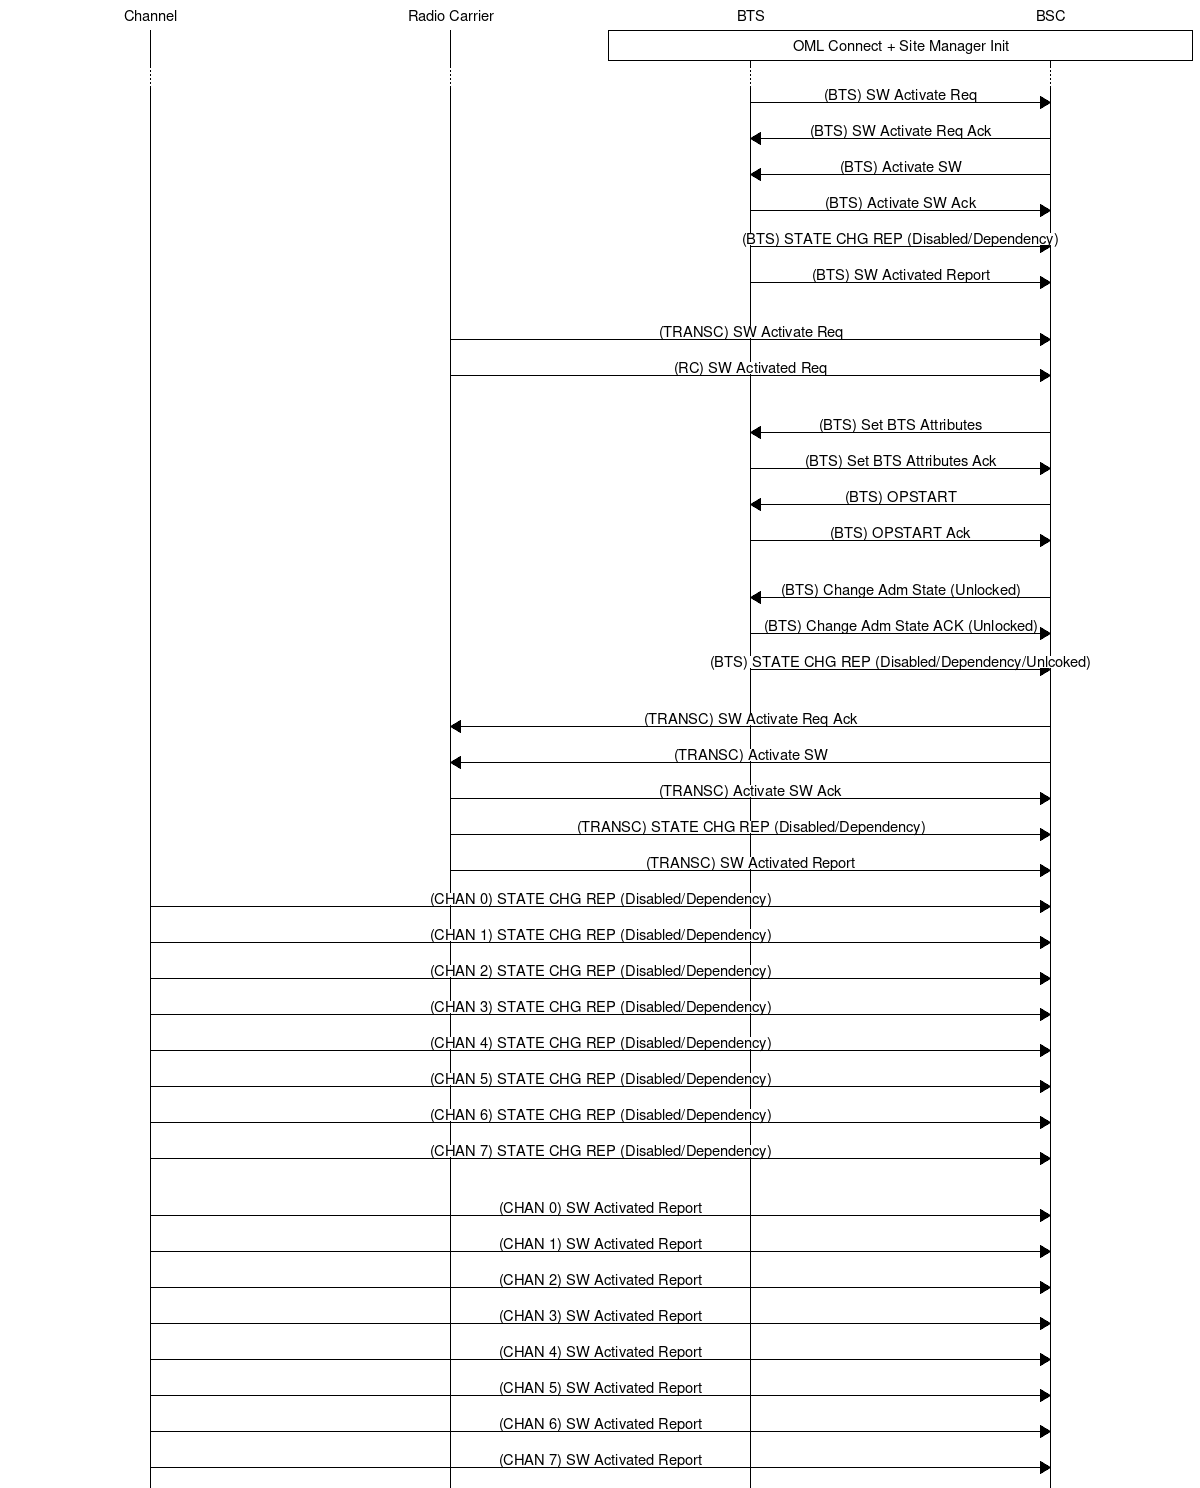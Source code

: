 msc {
	hscale = 2;

	chan [label="Channel"], rc [label="Radio Carrier"], bts [label="BTS"], bsc [label="BSC"];

	bts box bsc [label="OML Connect + Site Manager Init"];
	...;
	bts => bsc  [label="(BTS) SW Activate Req"];
	bts <= bsc  [label="(BTS) SW Activate Req Ack"];
	bts <= bsc  [label="(BTS) Activate SW"];
	bts => bsc  [label="(BTS) Activate SW Ack"];
	bts => bsc  [label="(BTS) STATE CHG REP (Disabled/Dependency)"];
	bts => bsc  [label="(BTS) SW Activated Report"];
	|||;
	rc => bsc   [label="(TRANSC) SW Activate Req"];
	rc => bsc   [label="(RC) SW Activated Req"];
	|||;
	bts <= bsc  [label="(BTS) Set BTS Attributes"];
	bts => bsc  [label="(BTS) Set BTS Attributes Ack"];
	bts <= bsc  [label="(BTS) OPSTART"];
	bts => bsc  [label="(BTS) OPSTART Ack"];
	|||;
	bts <= bsc  [label="(BTS) Change Adm State (Unlocked)"];
	bts => bsc  [label="(BTS) Change Adm State ACK (Unlocked)"];
	bts => bsc  [label="(BTS) STATE CHG REP (Disabled/Dependency/Unlcoked)"];
	|||;
	rc <= bsc   [label="(TRANSC) SW Activate Req Ack"];
	rc <= bsc   [label="(TRANSC) Activate SW"];
	rc => bsc   [label="(TRANSC) Activate SW Ack"];
	rc => bsc   [label="(TRANSC) STATE CHG REP (Disabled/Dependency)"];
	rc => bsc   [label="(TRANSC) SW Activated Report"];

	chan => bsc [label="(CHAN 0) STATE CHG REP (Disabled/Dependency)"];
	chan => bsc [label="(CHAN 1) STATE CHG REP (Disabled/Dependency)"];
	chan => bsc [label="(CHAN 2) STATE CHG REP (Disabled/Dependency)"];
	chan => bsc [label="(CHAN 3) STATE CHG REP (Disabled/Dependency)"];
	chan => bsc [label="(CHAN 4) STATE CHG REP (Disabled/Dependency)"];
	chan => bsc [label="(CHAN 5) STATE CHG REP (Disabled/Dependency)"];
	chan => bsc [label="(CHAN 6) STATE CHG REP (Disabled/Dependency)"];
	chan => bsc [label="(CHAN 7) STATE CHG REP (Disabled/Dependency)"];
	|||;
	chan => bsc [label="(CHAN 0) SW Activated Report"];
	chan => bsc [label="(CHAN 1) SW Activated Report"];
	chan => bsc [label="(CHAN 2) SW Activated Report"];
	chan => bsc [label="(CHAN 3) SW Activated Report"];
	chan => bsc [label="(CHAN 4) SW Activated Report"];
	chan => bsc [label="(CHAN 5) SW Activated Report"];
	chan => bsc [label="(CHAN 6) SW Activated Report"];
	chan => bsc [label="(CHAN 7) SW Activated Report"];
}
